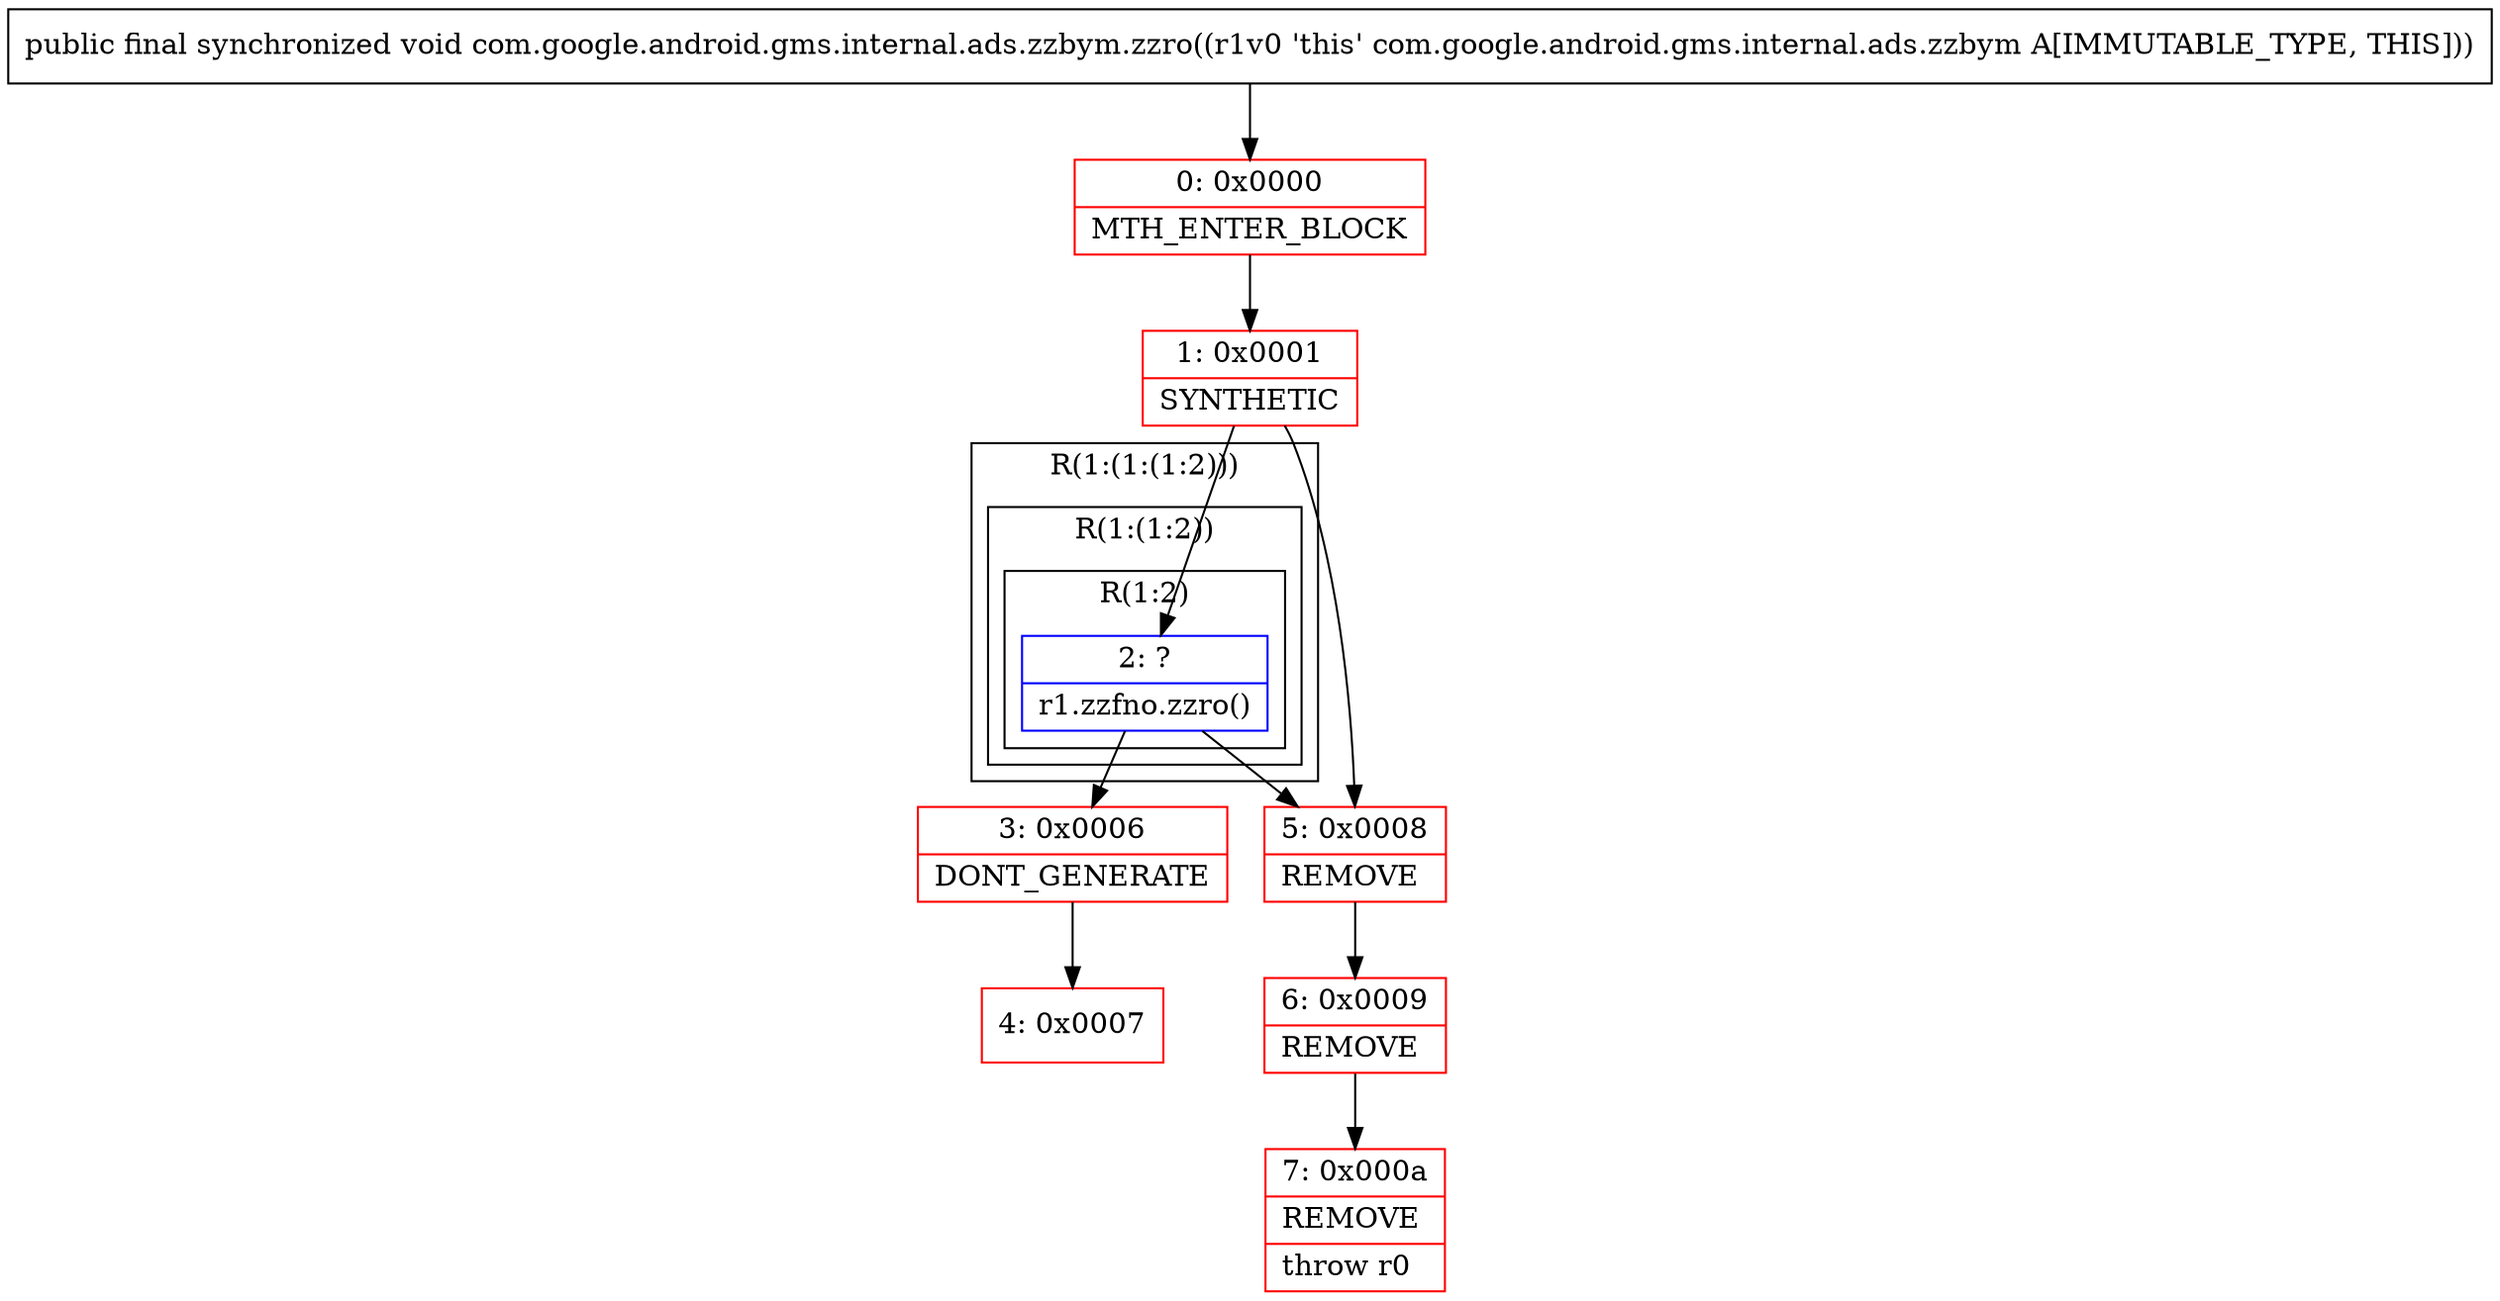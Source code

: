 digraph "CFG forcom.google.android.gms.internal.ads.zzbym.zzro()V" {
subgraph cluster_Region_2034310979 {
label = "R(1:(1:(1:2)))";
node [shape=record,color=blue];
subgraph cluster_Region_1251076051 {
label = "R(1:(1:2))";
node [shape=record,color=blue];
subgraph cluster_Region_497202963 {
label = "R(1:2)";
node [shape=record,color=blue];
Node_2 [shape=record,label="{2\:\ ?|r1.zzfno.zzro()\l}"];
}
}
}
Node_0 [shape=record,color=red,label="{0\:\ 0x0000|MTH_ENTER_BLOCK\l}"];
Node_1 [shape=record,color=red,label="{1\:\ 0x0001|SYNTHETIC\l}"];
Node_3 [shape=record,color=red,label="{3\:\ 0x0006|DONT_GENERATE\l}"];
Node_4 [shape=record,color=red,label="{4\:\ 0x0007}"];
Node_5 [shape=record,color=red,label="{5\:\ 0x0008|REMOVE\l}"];
Node_6 [shape=record,color=red,label="{6\:\ 0x0009|REMOVE\l}"];
Node_7 [shape=record,color=red,label="{7\:\ 0x000a|REMOVE\l|throw r0\l}"];
MethodNode[shape=record,label="{public final synchronized void com.google.android.gms.internal.ads.zzbym.zzro((r1v0 'this' com.google.android.gms.internal.ads.zzbym A[IMMUTABLE_TYPE, THIS])) }"];
MethodNode -> Node_0;
Node_2 -> Node_3;
Node_2 -> Node_5;
Node_0 -> Node_1;
Node_1 -> Node_2;
Node_1 -> Node_5;
Node_3 -> Node_4;
Node_5 -> Node_6;
Node_6 -> Node_7;
}

